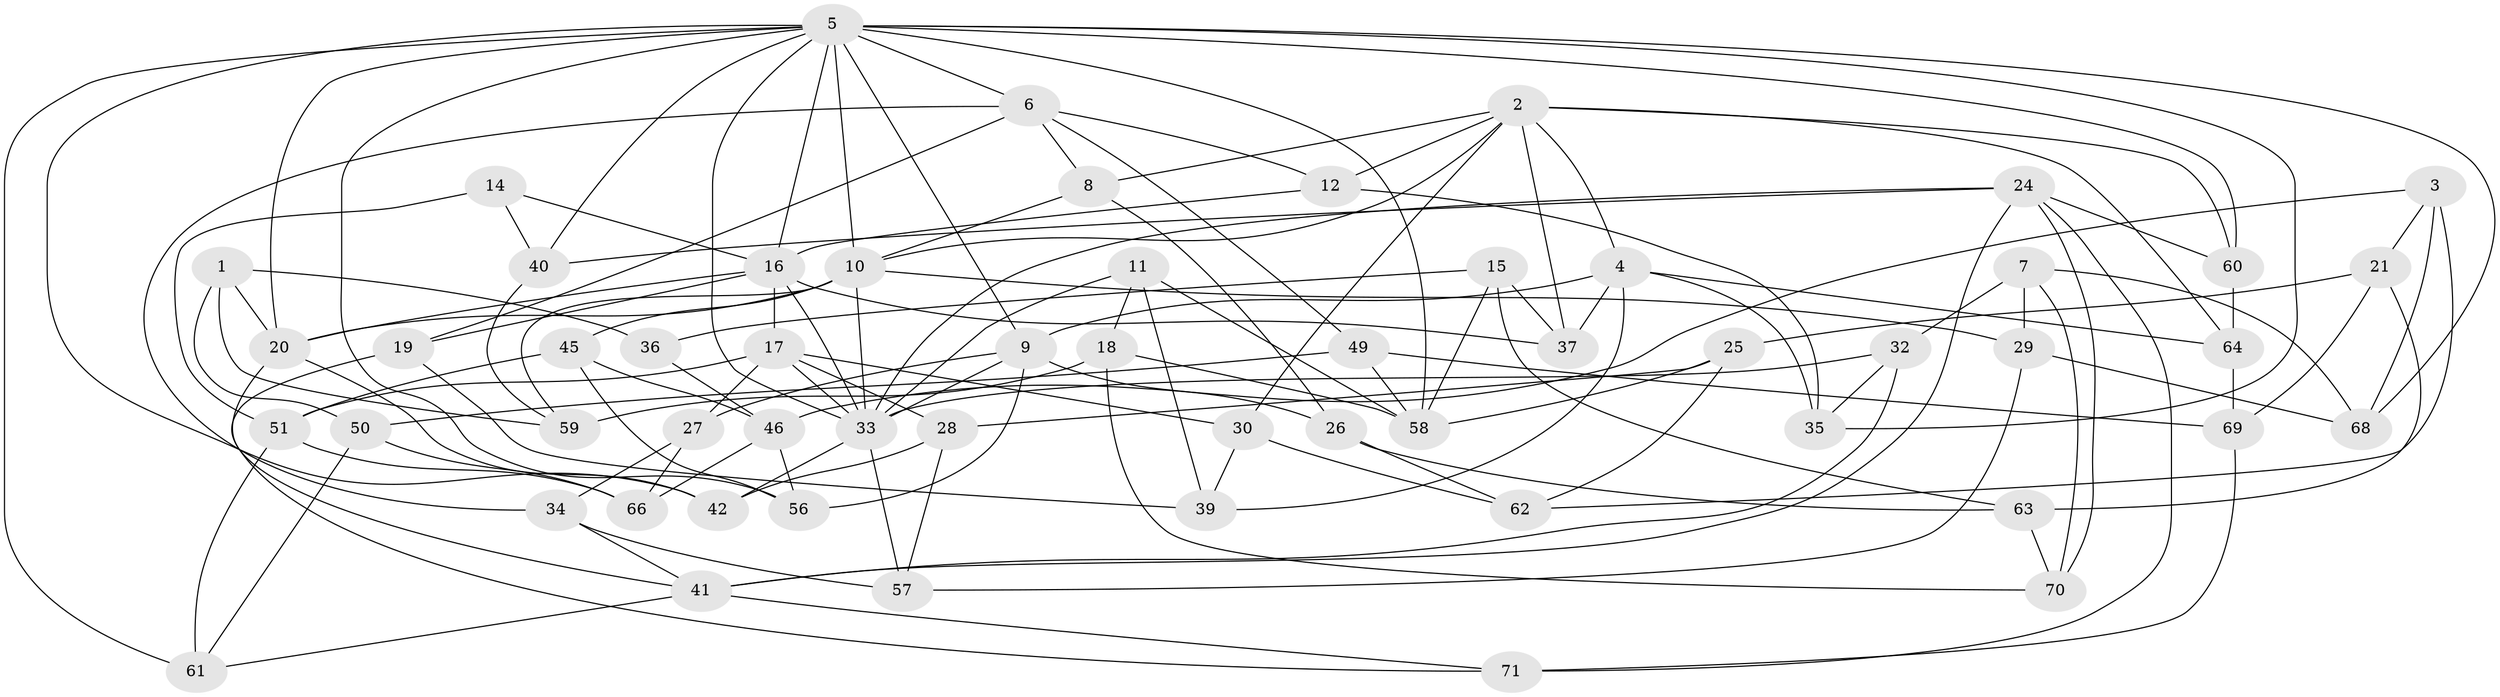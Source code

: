// original degree distribution, {4: 1.0}
// Generated by graph-tools (version 1.1) at 2025/20/03/04/25 18:20:39]
// undirected, 56 vertices, 134 edges
graph export_dot {
graph [start="1"]
  node [color=gray90,style=filled];
  1;
  2 [super="+38+79"];
  3;
  4 [super="+54"];
  5 [super="+67+65"];
  6 [super="+13"];
  7;
  8;
  9 [super="+43"];
  10 [super="+47"];
  11;
  12;
  14;
  15;
  16 [super="+22"];
  17 [super="+73"];
  18;
  19;
  20 [super="+23"];
  21;
  24 [super="+55"];
  25;
  26;
  27;
  28;
  29;
  30;
  32;
  33 [super="+75+72+52"];
  34;
  35;
  36;
  37;
  39;
  40;
  41 [super="+44"];
  42;
  45;
  46 [super="+77"];
  49;
  50;
  51 [super="+53"];
  56;
  57;
  58 [super="+74"];
  59;
  60;
  61;
  62;
  63;
  64;
  66;
  68;
  69;
  70;
  71;
  1 -- 50;
  1 -- 36;
  1 -- 20;
  1 -- 59;
  2 -- 60;
  2 -- 12;
  2 -- 8;
  2 -- 10;
  2 -- 4;
  2 -- 64;
  2 -- 37;
  2 -- 30;
  3 -- 21;
  3 -- 62;
  3 -- 68;
  3 -- 46;
  4 -- 39;
  4 -- 35;
  4 -- 9;
  4 -- 64;
  4 -- 37;
  5 -- 58;
  5 -- 68;
  5 -- 40;
  5 -- 56;
  5 -- 33;
  5 -- 35;
  5 -- 6;
  5 -- 42;
  5 -- 16;
  5 -- 60;
  5 -- 61;
  5 -- 20;
  5 -- 10;
  5 -- 9;
  6 -- 19;
  6 -- 49;
  6 -- 12;
  6 -- 8;
  6 -- 34;
  7 -- 70;
  7 -- 68;
  7 -- 29;
  7 -- 32;
  8 -- 26;
  8 -- 10;
  9 -- 56;
  9 -- 26;
  9 -- 27;
  9 -- 33;
  10 -- 29;
  10 -- 59;
  10 -- 33;
  10 -- 20;
  10 -- 45;
  11 -- 18;
  11 -- 39;
  11 -- 33;
  11 -- 58;
  12 -- 35;
  12 -- 16;
  14 -- 51 [weight=2];
  14 -- 40;
  14 -- 16;
  15 -- 36;
  15 -- 37;
  15 -- 63;
  15 -- 58;
  16 -- 19;
  16 -- 37;
  16 -- 33;
  16 -- 17;
  16 -- 20;
  17 -- 28;
  17 -- 33;
  17 -- 27;
  17 -- 30;
  17 -- 51;
  18 -- 70;
  18 -- 59;
  18 -- 58;
  19 -- 71;
  19 -- 39;
  20 -- 41;
  20 -- 42;
  21 -- 63;
  21 -- 25;
  21 -- 69;
  24 -- 33;
  24 -- 70;
  24 -- 60;
  24 -- 40;
  24 -- 71;
  24 -- 41;
  25 -- 28;
  25 -- 62;
  25 -- 58;
  26 -- 62;
  26 -- 63;
  27 -- 34;
  27 -- 66;
  28 -- 42;
  28 -- 57;
  29 -- 57;
  29 -- 68;
  30 -- 39;
  30 -- 62;
  32 -- 35;
  32 -- 33;
  32 -- 41;
  33 -- 42;
  33 -- 57;
  34 -- 57;
  34 -- 41;
  36 -- 46 [weight=2];
  40 -- 59;
  41 -- 71;
  41 -- 61;
  45 -- 56;
  45 -- 51;
  45 -- 46;
  46 -- 66;
  46 -- 56;
  49 -- 50;
  49 -- 69;
  49 -- 58;
  50 -- 61;
  50 -- 66;
  51 -- 66;
  51 -- 61;
  60 -- 64;
  63 -- 70;
  64 -- 69;
  69 -- 71;
}
